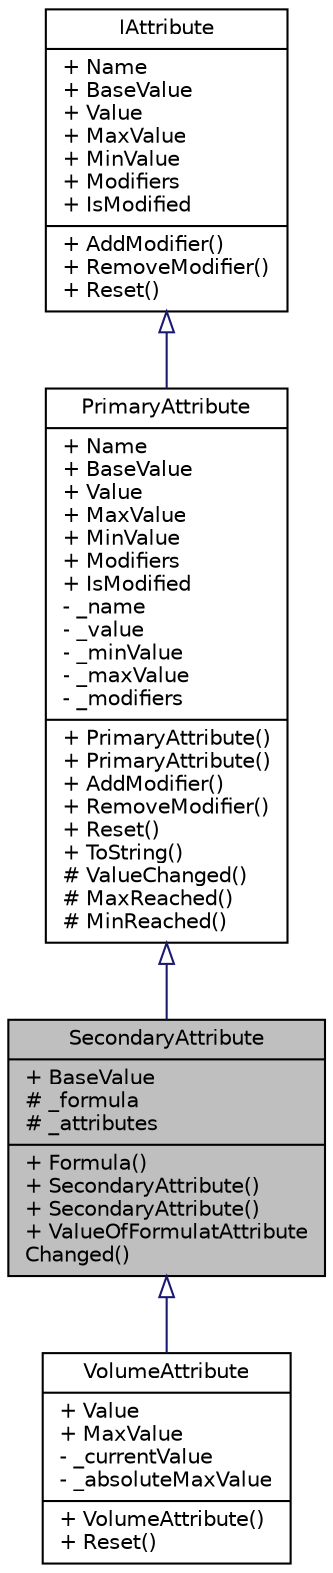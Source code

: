 digraph "SecondaryAttribute"
{
 // INTERACTIVE_SVG=YES
  edge [fontname="Helvetica",fontsize="10",labelfontname="Helvetica",labelfontsize="10"];
  node [fontname="Helvetica",fontsize="10",shape=record];
  Node1 [label="{SecondaryAttribute\n|+ BaseValue\l# _formula\l# _attributes\l|+ Formula()\l+ SecondaryAttribute()\l+ SecondaryAttribute()\l+ ValueOfFormulatAttribute\lChanged()\l}",height=0.2,width=0.4,color="black", fillcolor="grey75", style="filled", fontcolor="black"];
  Node2 -> Node1 [dir="back",color="midnightblue",fontsize="10",style="solid",arrowtail="onormal",fontname="Helvetica"];
  Node2 [label="{PrimaryAttribute\n|+ Name\l+ BaseValue\l+ Value\l+ MaxValue\l+ MinValue\l+ Modifiers\l+ IsModified\l- _name\l- _value\l- _minValue\l- _maxValue\l- _modifiers\l|+ PrimaryAttribute()\l+ PrimaryAttribute()\l+ AddModifier()\l+ RemoveModifier()\l+ Reset()\l+ ToString()\l# ValueChanged()\l# MaxReached()\l# MinReached()\l}",height=0.2,width=0.4,color="black", fillcolor="white", style="filled",URL="$d5/ddc/class_action_rpg_kit_1_1_character_1_1_attribute_1_1_primary_attribute.xhtml",tooltip="Represents a simple float value."];
  Node3 -> Node2 [dir="back",color="midnightblue",fontsize="10",style="solid",arrowtail="onormal",fontname="Helvetica"];
  Node3 [label="{IAttribute\n|+ Name\l+ BaseValue\l+ Value\l+ MaxValue\l+ MinValue\l+ Modifiers\l+ IsModified\l|+ AddModifier()\l+ RemoveModifier()\l+ Reset()\l}",height=0.2,width=0.4,color="black", fillcolor="white", style="filled",URL="$d5/d7e/interface_action_rpg_kit_1_1_character_1_1_attribute_1_1_i_attribute.xhtml",tooltip="Interface for Attributes."];
  Node1 -> Node4 [dir="back",color="midnightblue",fontsize="10",style="solid",arrowtail="onormal",fontname="Helvetica"];
  Node4 [label="{VolumeAttribute\n|+ Value\l+ MaxValue\l- _currentValue\l- _absoluteMaxValue\l|+ VolumeAttribute()\l+ Reset()\l}",height=0.2,width=0.4,color="black", fillcolor="white", style="filled",URL="$d6/ddf/class_action_rpg_kit_1_1_character_1_1_attribute_1_1_volume_attribute.xhtml",tooltip="Represents a volume of something, e.g. magic, life. The base value is derived through a formula and s..."];
}

